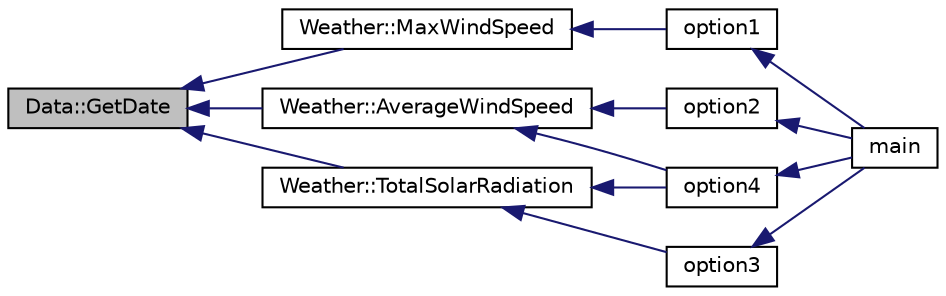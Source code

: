 digraph "Data::GetDate"
{
  edge [fontname="Helvetica",fontsize="10",labelfontname="Helvetica",labelfontsize="10"];
  node [fontname="Helvetica",fontsize="10",shape=record];
  rankdir="LR";
  Node5 [label="Data::GetDate",height=0.2,width=0.4,color="black", fillcolor="grey75", style="filled", fontcolor="black"];
  Node5 -> Node6 [dir="back",color="midnightblue",fontsize="10",style="solid",fontname="Helvetica"];
  Node6 [label="Weather::MaxWindSpeed",height=0.2,width=0.4,color="black", fillcolor="white", style="filled",URL="$class_weather.html#aadfdc77b49e885fedf0d48ca56fe8945",tooltip="Gets the max wind speed for a given month and year. "];
  Node6 -> Node7 [dir="back",color="midnightblue",fontsize="10",style="solid",fontname="Helvetica"];
  Node7 [label="option1",height=0.2,width=0.4,color="black", fillcolor="white", style="filled",URL="$main_8cpp.html#a5c53d3d1a752fcb789e755eab6052bc9",tooltip="max speed "];
  Node7 -> Node8 [dir="back",color="midnightblue",fontsize="10",style="solid",fontname="Helvetica"];
  Node8 [label="main",height=0.2,width=0.4,color="black", fillcolor="white", style="filled",URL="$main_8cpp.html#ae66f6b31b5ad750f1fe042a706a4e3d4"];
  Node5 -> Node9 [dir="back",color="midnightblue",fontsize="10",style="solid",fontname="Helvetica"];
  Node9 [label="Weather::AverageWindSpeed",height=0.2,width=0.4,color="black", fillcolor="white", style="filled",URL="$class_weather.html#aefb7d7d94818bb0ac9520fd83a0dbae9",tooltip="Gets the Average wind speed for a month in a year. "];
  Node9 -> Node10 [dir="back",color="midnightblue",fontsize="10",style="solid",fontname="Helvetica"];
  Node10 [label="option2",height=0.2,width=0.4,color="black", fillcolor="white", style="filled",URL="$main_8cpp.html#a6a5ab058fc51540cc022a6f267e721fd"];
  Node10 -> Node8 [dir="back",color="midnightblue",fontsize="10",style="solid",fontname="Helvetica"];
  Node9 -> Node11 [dir="back",color="midnightblue",fontsize="10",style="solid",fontname="Helvetica"];
  Node11 [label="option4",height=0.2,width=0.4,color="black", fillcolor="white", style="filled",URL="$main_8cpp.html#aa493a01c137dde9643977dcdb6d6359d"];
  Node11 -> Node8 [dir="back",color="midnightblue",fontsize="10",style="solid",fontname="Helvetica"];
  Node5 -> Node12 [dir="back",color="midnightblue",fontsize="10",style="solid",fontname="Helvetica"];
  Node12 [label="Weather::TotalSolarRadiation",height=0.2,width=0.4,color="black", fillcolor="white", style="filled",URL="$class_weather.html#a2371a6d45fe10d8cbea9887685d012ac",tooltip="Gets the Total solar radiation for a month in a year. "];
  Node12 -> Node13 [dir="back",color="midnightblue",fontsize="10",style="solid",fontname="Helvetica"];
  Node13 [label="option3",height=0.2,width=0.4,color="black", fillcolor="white", style="filled",URL="$main_8cpp.html#a3066b925bb2358186cc7514c69d4d630"];
  Node13 -> Node8 [dir="back",color="midnightblue",fontsize="10",style="solid",fontname="Helvetica"];
  Node12 -> Node11 [dir="back",color="midnightblue",fontsize="10",style="solid",fontname="Helvetica"];
}
